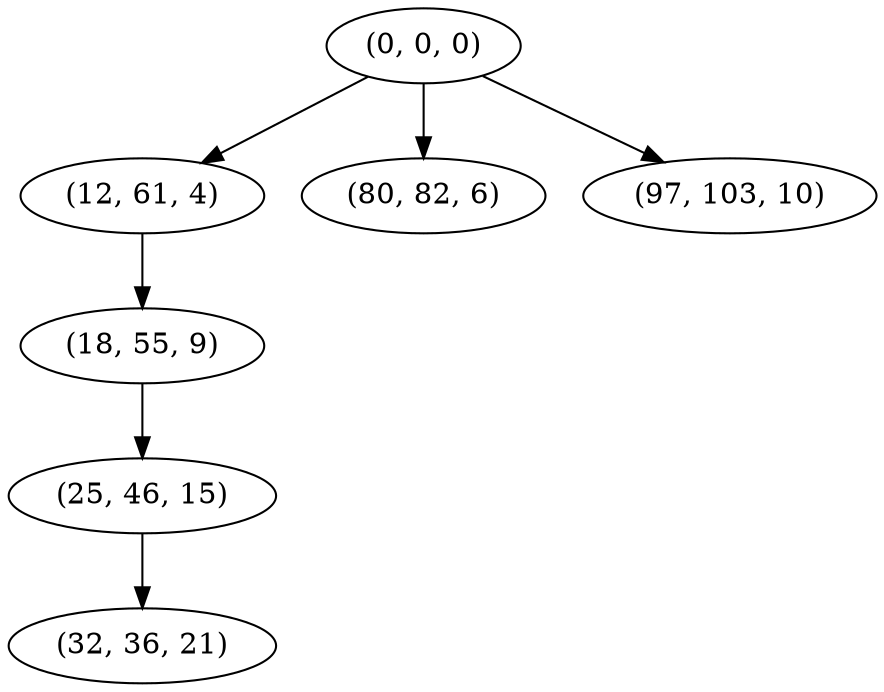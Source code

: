 digraph tree {
    "(0, 0, 0)";
    "(12, 61, 4)";
    "(18, 55, 9)";
    "(25, 46, 15)";
    "(32, 36, 21)";
    "(80, 82, 6)";
    "(97, 103, 10)";
    "(0, 0, 0)" -> "(12, 61, 4)";
    "(0, 0, 0)" -> "(80, 82, 6)";
    "(0, 0, 0)" -> "(97, 103, 10)";
    "(12, 61, 4)" -> "(18, 55, 9)";
    "(18, 55, 9)" -> "(25, 46, 15)";
    "(25, 46, 15)" -> "(32, 36, 21)";
}
